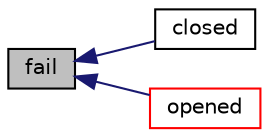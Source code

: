 digraph "fail"
{
  bgcolor="transparent";
  edge [fontname="Helvetica",fontsize="10",labelfontname="Helvetica",labelfontsize="10"];
  node [fontname="Helvetica",fontsize="10",shape=record];
  rankdir="LR";
  Node1 [label="fail",height=0.2,width=0.4,color="black", fillcolor="grey75", style="filled" fontcolor="black"];
  Node1 -> Node2 [dir="back",color="midnightblue",fontsize="10",style="solid",fontname="Helvetica"];
  Node2 [label="closed",height=0.2,width=0.4,color="black",URL="$classFoam_1_1IOstream.html#a24c88f59fb7d18a293dbc5e6cbebd744",tooltip="Return true if stream is closed. "];
  Node1 -> Node3 [dir="back",color="midnightblue",fontsize="10",style="solid",fontname="Helvetica"];
  Node3 [label="opened",height=0.2,width=0.4,color="red",URL="$classFoam_1_1IOstream.html#a22d97e02f4ff60cbbbd1a41d1b6e0d80",tooltip="Return true if stream has been opened. "];
}
